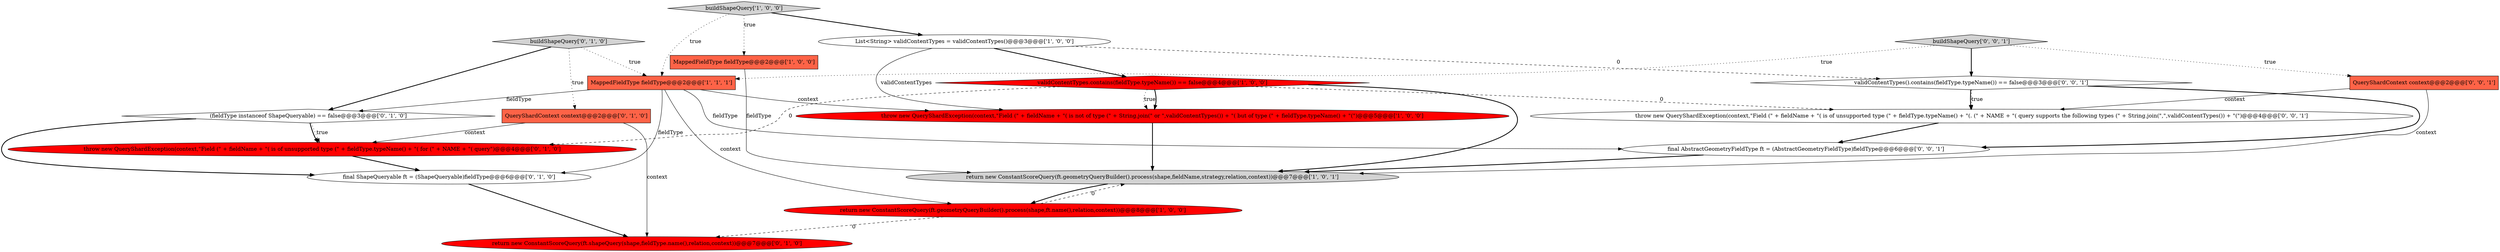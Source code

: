 digraph {
13 [style = filled, label = "(fieldType instanceof ShapeQueryable) == false@@@3@@@['0', '1', '0']", fillcolor = white, shape = diamond image = "AAA0AAABBB2BBB"];
14 [style = filled, label = "buildShapeQuery['0', '0', '1']", fillcolor = lightgray, shape = diamond image = "AAA0AAABBB3BBB"];
0 [style = filled, label = "throw new QueryShardException(context,\"Field (\" + fieldName + \"( is not of type (\" + String.join(\" or \",validContentTypes()) + \"( but of type (\" + fieldType.typeName() + \"(\")@@@5@@@['1', '0', '0']", fillcolor = red, shape = ellipse image = "AAA1AAABBB1BBB"];
16 [style = filled, label = "final AbstractGeometryFieldType ft = (AbstractGeometryFieldType)fieldType@@@6@@@['0', '0', '1']", fillcolor = white, shape = ellipse image = "AAA0AAABBB3BBB"];
8 [style = filled, label = "return new ConstantScoreQuery(ft.shapeQuery(shape,fieldType.name(),relation,context))@@@7@@@['0', '1', '0']", fillcolor = red, shape = ellipse image = "AAA1AAABBB2BBB"];
3 [style = filled, label = "List<String> validContentTypes = validContentTypes()@@@3@@@['1', '0', '0']", fillcolor = white, shape = ellipse image = "AAA0AAABBB1BBB"];
10 [style = filled, label = "QueryShardContext context@@@2@@@['0', '1', '0']", fillcolor = tomato, shape = box image = "AAA0AAABBB2BBB"];
2 [style = filled, label = "buildShapeQuery['1', '0', '0']", fillcolor = lightgray, shape = diamond image = "AAA0AAABBB1BBB"];
6 [style = filled, label = "return new ConstantScoreQuery(ft.geometryQueryBuilder().process(shape,ft.name(),relation,context))@@@8@@@['1', '0', '0']", fillcolor = red, shape = ellipse image = "AAA1AAABBB1BBB"];
18 [style = filled, label = "throw new QueryShardException(context,\"Field (\" + fieldName + \"( is of unsupported type (\" + fieldType.typeName() + \"(. (\" + NAME + \"( query supports the following types (\" + String.join(\",\",validContentTypes()) + \"(\")@@@4@@@['0', '0', '1']", fillcolor = white, shape = ellipse image = "AAA0AAABBB3BBB"];
5 [style = filled, label = "validContentTypes.contains(fieldType.typeName()) == false@@@4@@@['1', '0', '0']", fillcolor = red, shape = diamond image = "AAA1AAABBB1BBB"];
17 [style = filled, label = "QueryShardContext context@@@2@@@['0', '0', '1']", fillcolor = tomato, shape = box image = "AAA0AAABBB3BBB"];
7 [style = filled, label = "return new ConstantScoreQuery(ft.geometryQueryBuilder().process(shape,fieldName,strategy,relation,context))@@@7@@@['1', '0', '1']", fillcolor = lightgray, shape = ellipse image = "AAA0AAABBB1BBB"];
11 [style = filled, label = "final ShapeQueryable ft = (ShapeQueryable)fieldType@@@6@@@['0', '1', '0']", fillcolor = white, shape = ellipse image = "AAA0AAABBB2BBB"];
4 [style = filled, label = "MappedFieldType fieldType@@@2@@@['1', '1', '1']", fillcolor = tomato, shape = box image = "AAA0AAABBB1BBB"];
1 [style = filled, label = "MappedFieldType fieldType@@@2@@@['1', '0', '0']", fillcolor = tomato, shape = box image = "AAA0AAABBB1BBB"];
9 [style = filled, label = "throw new QueryShardException(context,\"Field (\" + fieldName + \"( is of unsupported type (\" + fieldType.typeName() + \"( for (\" + NAME + \"( query\")@@@4@@@['0', '1', '0']", fillcolor = red, shape = ellipse image = "AAA1AAABBB2BBB"];
15 [style = filled, label = "validContentTypes().contains(fieldType.typeName()) == false@@@3@@@['0', '0', '1']", fillcolor = white, shape = diamond image = "AAA0AAABBB3BBB"];
12 [style = filled, label = "buildShapeQuery['0', '1', '0']", fillcolor = lightgray, shape = diamond image = "AAA0AAABBB2BBB"];
6->8 [style = dashed, label="0"];
17->18 [style = solid, label="context"];
9->11 [style = bold, label=""];
4->6 [style = solid, label="context"];
1->7 [style = solid, label="fieldType"];
4->11 [style = solid, label="fieldType"];
3->0 [style = solid, label="validContentTypes"];
6->7 [style = dashed, label="0"];
2->3 [style = bold, label=""];
15->18 [style = dotted, label="true"];
10->9 [style = solid, label="context"];
16->7 [style = bold, label=""];
5->9 [style = dashed, label="0"];
5->0 [style = dotted, label="true"];
5->18 [style = dashed, label="0"];
15->16 [style = bold, label=""];
13->11 [style = bold, label=""];
15->18 [style = bold, label=""];
0->7 [style = bold, label=""];
4->13 [style = solid, label="fieldType"];
14->17 [style = dotted, label="true"];
12->13 [style = bold, label=""];
4->16 [style = solid, label="fieldType"];
3->5 [style = bold, label=""];
12->10 [style = dotted, label="true"];
5->0 [style = bold, label=""];
13->9 [style = dotted, label="true"];
2->1 [style = dotted, label="true"];
7->6 [style = bold, label=""];
2->4 [style = dotted, label="true"];
3->15 [style = dashed, label="0"];
5->7 [style = bold, label=""];
11->8 [style = bold, label=""];
14->15 [style = bold, label=""];
12->4 [style = dotted, label="true"];
13->9 [style = bold, label=""];
14->4 [style = dotted, label="true"];
4->0 [style = solid, label="context"];
10->8 [style = solid, label="context"];
17->7 [style = solid, label="context"];
18->16 [style = bold, label=""];
}
